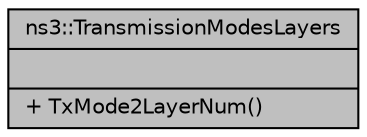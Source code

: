 digraph "ns3::TransmissionModesLayers"
{
  edge [fontname="Helvetica",fontsize="10",labelfontname="Helvetica",labelfontsize="10"];
  node [fontname="Helvetica",fontsize="10",shape=record];
  Node1 [label="{ns3::TransmissionModesLayers\n||+ TxMode2LayerNum()\l}",height=0.2,width=0.4,color="black", fillcolor="grey75", style="filled", fontcolor="black"];
}
